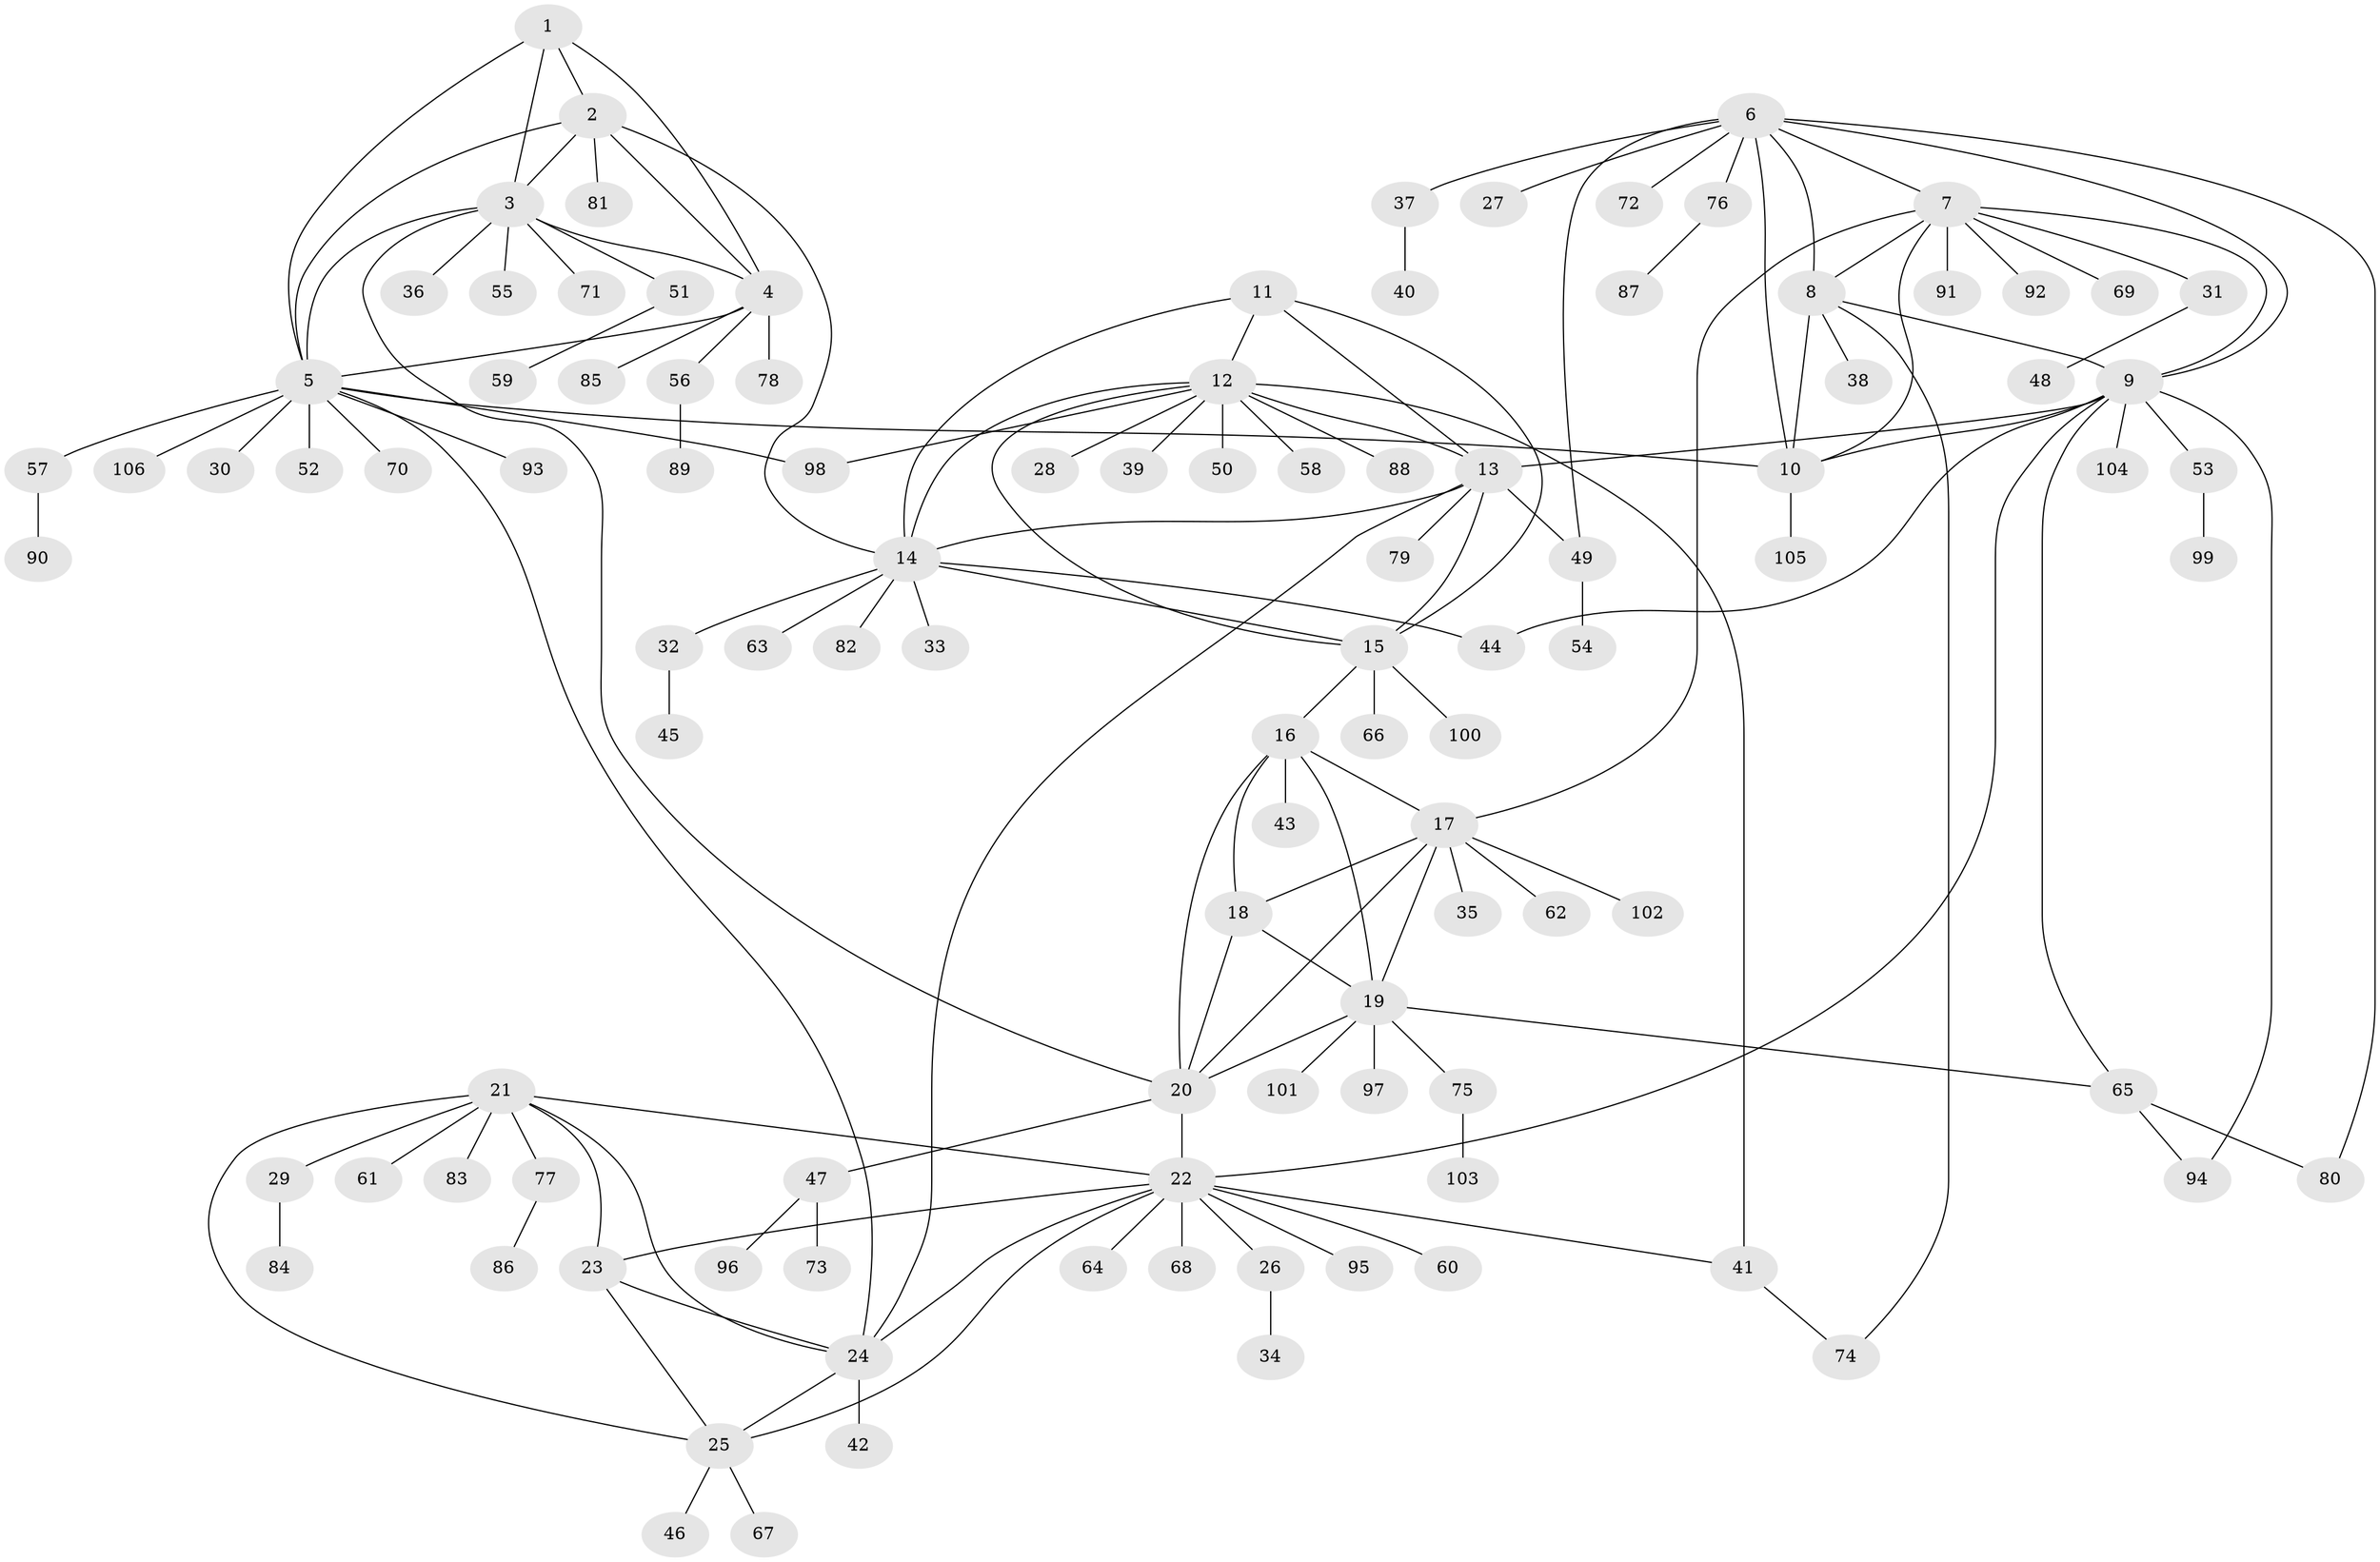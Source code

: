 // Generated by graph-tools (version 1.1) at 2025/50/03/09/25 03:50:29]
// undirected, 106 vertices, 149 edges
graph export_dot {
graph [start="1"]
  node [color=gray90,style=filled];
  1;
  2;
  3;
  4;
  5;
  6;
  7;
  8;
  9;
  10;
  11;
  12;
  13;
  14;
  15;
  16;
  17;
  18;
  19;
  20;
  21;
  22;
  23;
  24;
  25;
  26;
  27;
  28;
  29;
  30;
  31;
  32;
  33;
  34;
  35;
  36;
  37;
  38;
  39;
  40;
  41;
  42;
  43;
  44;
  45;
  46;
  47;
  48;
  49;
  50;
  51;
  52;
  53;
  54;
  55;
  56;
  57;
  58;
  59;
  60;
  61;
  62;
  63;
  64;
  65;
  66;
  67;
  68;
  69;
  70;
  71;
  72;
  73;
  74;
  75;
  76;
  77;
  78;
  79;
  80;
  81;
  82;
  83;
  84;
  85;
  86;
  87;
  88;
  89;
  90;
  91;
  92;
  93;
  94;
  95;
  96;
  97;
  98;
  99;
  100;
  101;
  102;
  103;
  104;
  105;
  106;
  1 -- 2;
  1 -- 3;
  1 -- 4;
  1 -- 5;
  2 -- 3;
  2 -- 4;
  2 -- 5;
  2 -- 14;
  2 -- 81;
  3 -- 4;
  3 -- 5;
  3 -- 20;
  3 -- 36;
  3 -- 51;
  3 -- 55;
  3 -- 71;
  4 -- 5;
  4 -- 56;
  4 -- 78;
  4 -- 85;
  5 -- 10;
  5 -- 24;
  5 -- 30;
  5 -- 52;
  5 -- 57;
  5 -- 70;
  5 -- 93;
  5 -- 98;
  5 -- 106;
  6 -- 7;
  6 -- 8;
  6 -- 9;
  6 -- 10;
  6 -- 27;
  6 -- 37;
  6 -- 49;
  6 -- 72;
  6 -- 76;
  6 -- 80;
  7 -- 8;
  7 -- 9;
  7 -- 10;
  7 -- 17;
  7 -- 31;
  7 -- 69;
  7 -- 91;
  7 -- 92;
  8 -- 9;
  8 -- 10;
  8 -- 38;
  8 -- 74;
  9 -- 10;
  9 -- 13;
  9 -- 22;
  9 -- 44;
  9 -- 53;
  9 -- 65;
  9 -- 94;
  9 -- 104;
  10 -- 105;
  11 -- 12;
  11 -- 13;
  11 -- 14;
  11 -- 15;
  12 -- 13;
  12 -- 14;
  12 -- 15;
  12 -- 28;
  12 -- 39;
  12 -- 41;
  12 -- 50;
  12 -- 58;
  12 -- 88;
  12 -- 98;
  13 -- 14;
  13 -- 15;
  13 -- 24;
  13 -- 49;
  13 -- 79;
  14 -- 15;
  14 -- 32;
  14 -- 33;
  14 -- 44;
  14 -- 63;
  14 -- 82;
  15 -- 16;
  15 -- 66;
  15 -- 100;
  16 -- 17;
  16 -- 18;
  16 -- 19;
  16 -- 20;
  16 -- 43;
  17 -- 18;
  17 -- 19;
  17 -- 20;
  17 -- 35;
  17 -- 62;
  17 -- 102;
  18 -- 19;
  18 -- 20;
  19 -- 20;
  19 -- 65;
  19 -- 75;
  19 -- 97;
  19 -- 101;
  20 -- 22;
  20 -- 47;
  21 -- 22;
  21 -- 23;
  21 -- 24;
  21 -- 25;
  21 -- 29;
  21 -- 61;
  21 -- 77;
  21 -- 83;
  22 -- 23;
  22 -- 24;
  22 -- 25;
  22 -- 26;
  22 -- 41;
  22 -- 60;
  22 -- 64;
  22 -- 68;
  22 -- 95;
  23 -- 24;
  23 -- 25;
  24 -- 25;
  24 -- 42;
  25 -- 46;
  25 -- 67;
  26 -- 34;
  29 -- 84;
  31 -- 48;
  32 -- 45;
  37 -- 40;
  41 -- 74;
  47 -- 73;
  47 -- 96;
  49 -- 54;
  51 -- 59;
  53 -- 99;
  56 -- 89;
  57 -- 90;
  65 -- 80;
  65 -- 94;
  75 -- 103;
  76 -- 87;
  77 -- 86;
}
